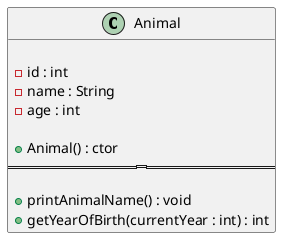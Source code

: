 @startuml
class Animal {

	- id : int
	- name : String
	- age : int

    + Animal() : ctor
==================

   + printAnimalName() : void
   + getYearOfBirth(currentYear : int) : int
}
@enduml
